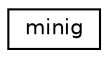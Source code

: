 digraph "Graphical Class Hierarchy"
{
  edge [fontname="Helvetica",fontsize="10",labelfontname="Helvetica",labelfontsize="10"];
  node [fontname="Helvetica",fontsize="10",shape=record];
  rankdir="LR";
  Node0 [label="minig",height=0.2,width=0.4,color="black", fillcolor="white", style="filled",URL="$structminig.html"];
}
